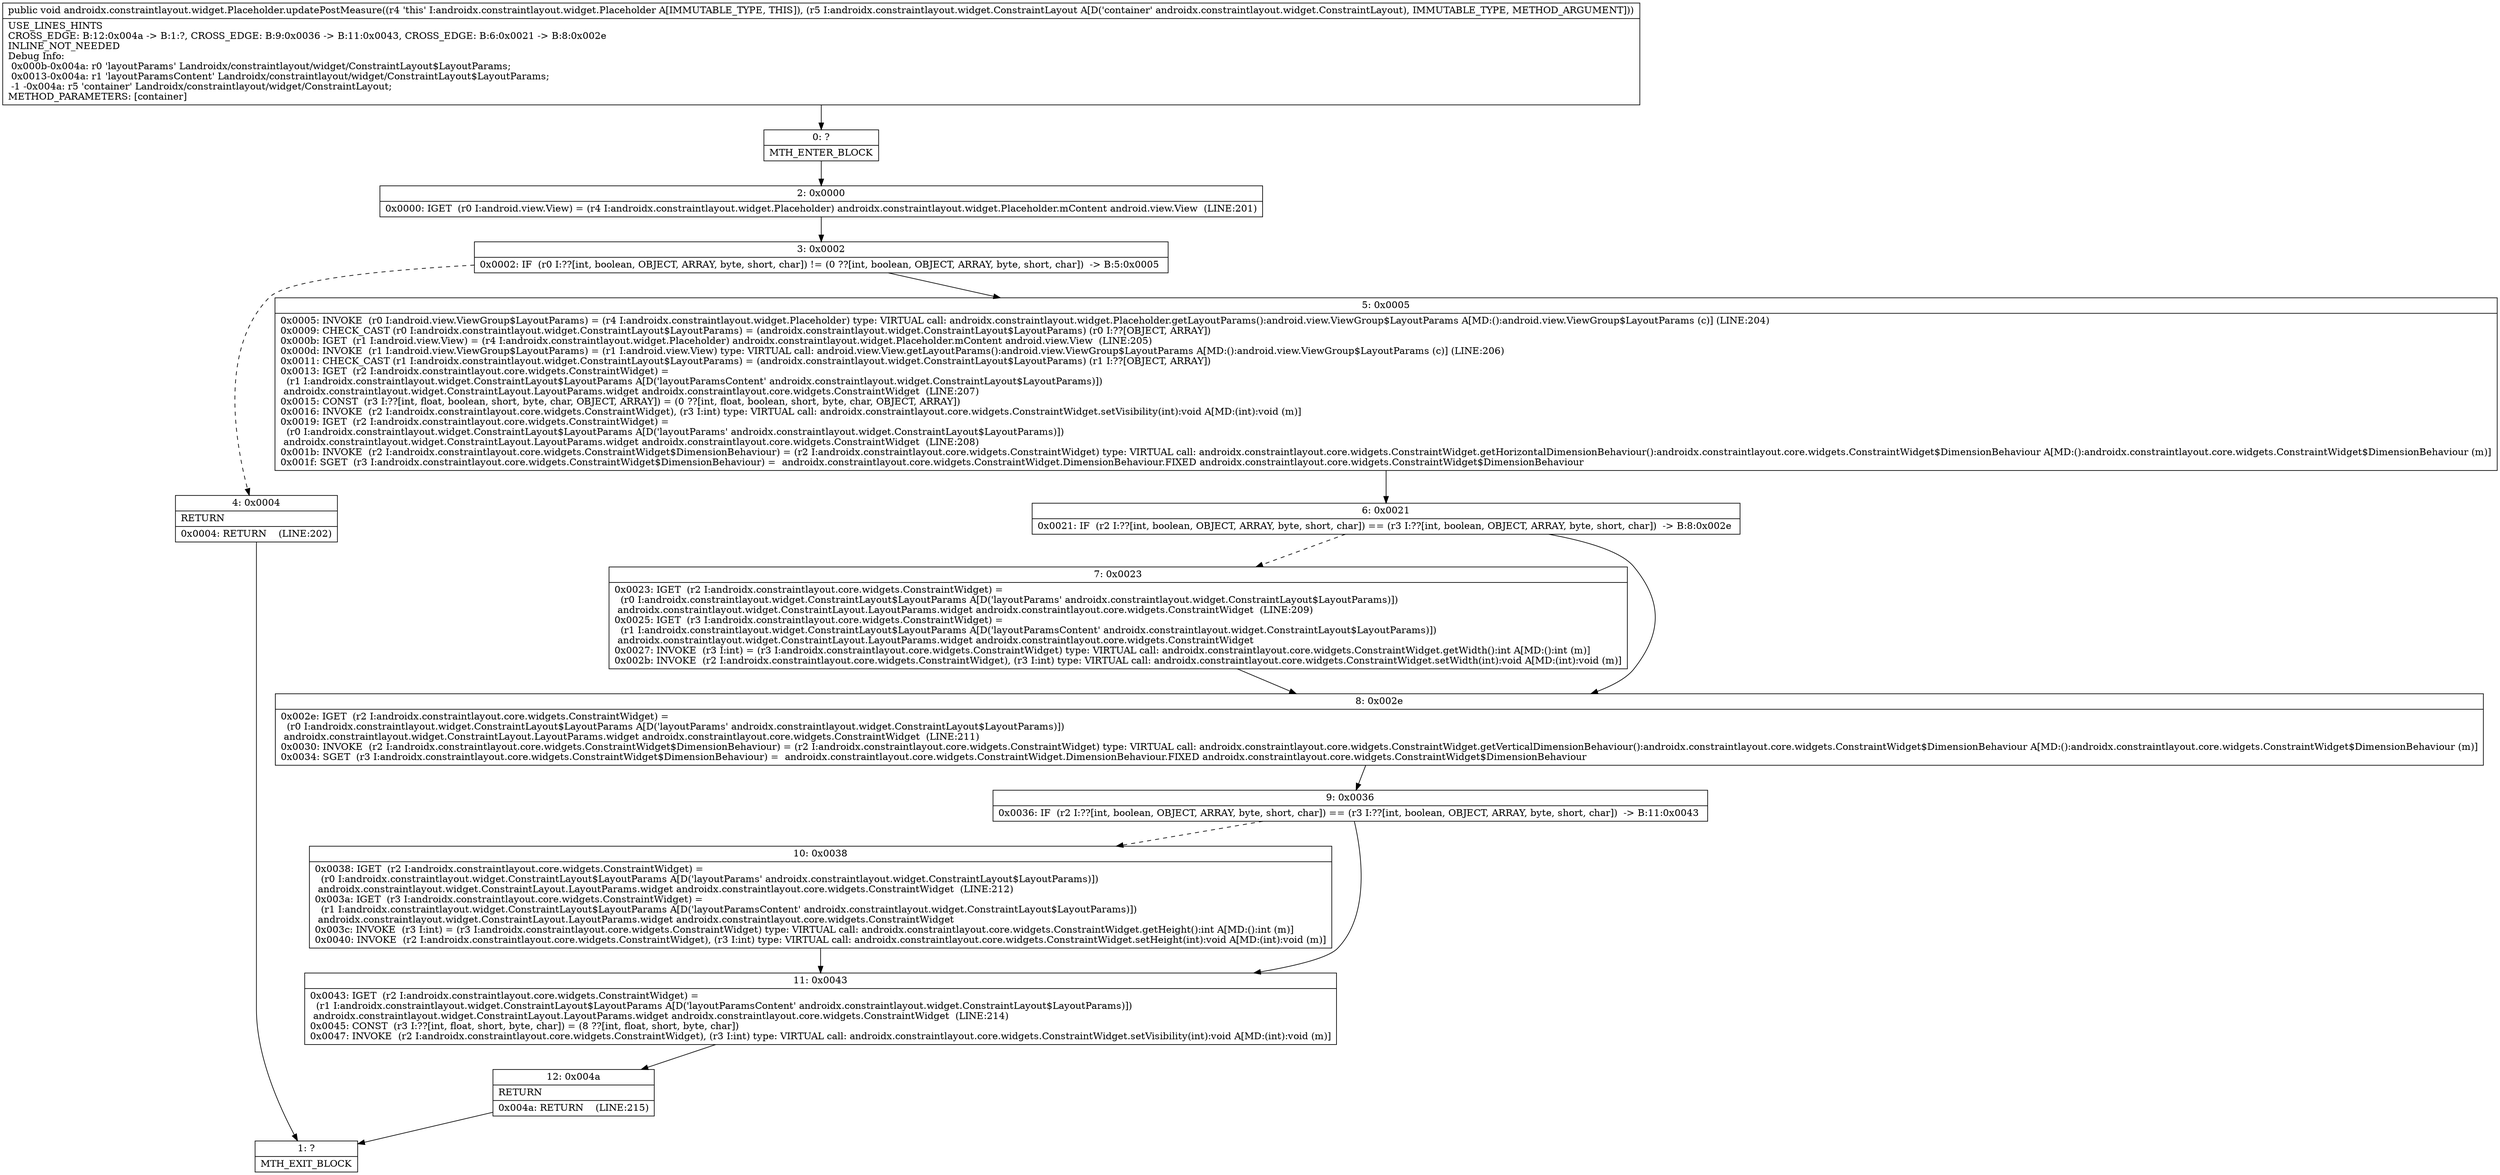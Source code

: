digraph "CFG forandroidx.constraintlayout.widget.Placeholder.updatePostMeasure(Landroidx\/constraintlayout\/widget\/ConstraintLayout;)V" {
Node_0 [shape=record,label="{0\:\ ?|MTH_ENTER_BLOCK\l}"];
Node_2 [shape=record,label="{2\:\ 0x0000|0x0000: IGET  (r0 I:android.view.View) = (r4 I:androidx.constraintlayout.widget.Placeholder) androidx.constraintlayout.widget.Placeholder.mContent android.view.View  (LINE:201)\l}"];
Node_3 [shape=record,label="{3\:\ 0x0002|0x0002: IF  (r0 I:??[int, boolean, OBJECT, ARRAY, byte, short, char]) != (0 ??[int, boolean, OBJECT, ARRAY, byte, short, char])  \-\> B:5:0x0005 \l}"];
Node_4 [shape=record,label="{4\:\ 0x0004|RETURN\l|0x0004: RETURN    (LINE:202)\l}"];
Node_1 [shape=record,label="{1\:\ ?|MTH_EXIT_BLOCK\l}"];
Node_5 [shape=record,label="{5\:\ 0x0005|0x0005: INVOKE  (r0 I:android.view.ViewGroup$LayoutParams) = (r4 I:androidx.constraintlayout.widget.Placeholder) type: VIRTUAL call: androidx.constraintlayout.widget.Placeholder.getLayoutParams():android.view.ViewGroup$LayoutParams A[MD:():android.view.ViewGroup$LayoutParams (c)] (LINE:204)\l0x0009: CHECK_CAST (r0 I:androidx.constraintlayout.widget.ConstraintLayout$LayoutParams) = (androidx.constraintlayout.widget.ConstraintLayout$LayoutParams) (r0 I:??[OBJECT, ARRAY]) \l0x000b: IGET  (r1 I:android.view.View) = (r4 I:androidx.constraintlayout.widget.Placeholder) androidx.constraintlayout.widget.Placeholder.mContent android.view.View  (LINE:205)\l0x000d: INVOKE  (r1 I:android.view.ViewGroup$LayoutParams) = (r1 I:android.view.View) type: VIRTUAL call: android.view.View.getLayoutParams():android.view.ViewGroup$LayoutParams A[MD:():android.view.ViewGroup$LayoutParams (c)] (LINE:206)\l0x0011: CHECK_CAST (r1 I:androidx.constraintlayout.widget.ConstraintLayout$LayoutParams) = (androidx.constraintlayout.widget.ConstraintLayout$LayoutParams) (r1 I:??[OBJECT, ARRAY]) \l0x0013: IGET  (r2 I:androidx.constraintlayout.core.widgets.ConstraintWidget) = \l  (r1 I:androidx.constraintlayout.widget.ConstraintLayout$LayoutParams A[D('layoutParamsContent' androidx.constraintlayout.widget.ConstraintLayout$LayoutParams)])\l androidx.constraintlayout.widget.ConstraintLayout.LayoutParams.widget androidx.constraintlayout.core.widgets.ConstraintWidget  (LINE:207)\l0x0015: CONST  (r3 I:??[int, float, boolean, short, byte, char, OBJECT, ARRAY]) = (0 ??[int, float, boolean, short, byte, char, OBJECT, ARRAY]) \l0x0016: INVOKE  (r2 I:androidx.constraintlayout.core.widgets.ConstraintWidget), (r3 I:int) type: VIRTUAL call: androidx.constraintlayout.core.widgets.ConstraintWidget.setVisibility(int):void A[MD:(int):void (m)]\l0x0019: IGET  (r2 I:androidx.constraintlayout.core.widgets.ConstraintWidget) = \l  (r0 I:androidx.constraintlayout.widget.ConstraintLayout$LayoutParams A[D('layoutParams' androidx.constraintlayout.widget.ConstraintLayout$LayoutParams)])\l androidx.constraintlayout.widget.ConstraintLayout.LayoutParams.widget androidx.constraintlayout.core.widgets.ConstraintWidget  (LINE:208)\l0x001b: INVOKE  (r2 I:androidx.constraintlayout.core.widgets.ConstraintWidget$DimensionBehaviour) = (r2 I:androidx.constraintlayout.core.widgets.ConstraintWidget) type: VIRTUAL call: androidx.constraintlayout.core.widgets.ConstraintWidget.getHorizontalDimensionBehaviour():androidx.constraintlayout.core.widgets.ConstraintWidget$DimensionBehaviour A[MD:():androidx.constraintlayout.core.widgets.ConstraintWidget$DimensionBehaviour (m)]\l0x001f: SGET  (r3 I:androidx.constraintlayout.core.widgets.ConstraintWidget$DimensionBehaviour) =  androidx.constraintlayout.core.widgets.ConstraintWidget.DimensionBehaviour.FIXED androidx.constraintlayout.core.widgets.ConstraintWidget$DimensionBehaviour \l}"];
Node_6 [shape=record,label="{6\:\ 0x0021|0x0021: IF  (r2 I:??[int, boolean, OBJECT, ARRAY, byte, short, char]) == (r3 I:??[int, boolean, OBJECT, ARRAY, byte, short, char])  \-\> B:8:0x002e \l}"];
Node_7 [shape=record,label="{7\:\ 0x0023|0x0023: IGET  (r2 I:androidx.constraintlayout.core.widgets.ConstraintWidget) = \l  (r0 I:androidx.constraintlayout.widget.ConstraintLayout$LayoutParams A[D('layoutParams' androidx.constraintlayout.widget.ConstraintLayout$LayoutParams)])\l androidx.constraintlayout.widget.ConstraintLayout.LayoutParams.widget androidx.constraintlayout.core.widgets.ConstraintWidget  (LINE:209)\l0x0025: IGET  (r3 I:androidx.constraintlayout.core.widgets.ConstraintWidget) = \l  (r1 I:androidx.constraintlayout.widget.ConstraintLayout$LayoutParams A[D('layoutParamsContent' androidx.constraintlayout.widget.ConstraintLayout$LayoutParams)])\l androidx.constraintlayout.widget.ConstraintLayout.LayoutParams.widget androidx.constraintlayout.core.widgets.ConstraintWidget \l0x0027: INVOKE  (r3 I:int) = (r3 I:androidx.constraintlayout.core.widgets.ConstraintWidget) type: VIRTUAL call: androidx.constraintlayout.core.widgets.ConstraintWidget.getWidth():int A[MD:():int (m)]\l0x002b: INVOKE  (r2 I:androidx.constraintlayout.core.widgets.ConstraintWidget), (r3 I:int) type: VIRTUAL call: androidx.constraintlayout.core.widgets.ConstraintWidget.setWidth(int):void A[MD:(int):void (m)]\l}"];
Node_8 [shape=record,label="{8\:\ 0x002e|0x002e: IGET  (r2 I:androidx.constraintlayout.core.widgets.ConstraintWidget) = \l  (r0 I:androidx.constraintlayout.widget.ConstraintLayout$LayoutParams A[D('layoutParams' androidx.constraintlayout.widget.ConstraintLayout$LayoutParams)])\l androidx.constraintlayout.widget.ConstraintLayout.LayoutParams.widget androidx.constraintlayout.core.widgets.ConstraintWidget  (LINE:211)\l0x0030: INVOKE  (r2 I:androidx.constraintlayout.core.widgets.ConstraintWidget$DimensionBehaviour) = (r2 I:androidx.constraintlayout.core.widgets.ConstraintWidget) type: VIRTUAL call: androidx.constraintlayout.core.widgets.ConstraintWidget.getVerticalDimensionBehaviour():androidx.constraintlayout.core.widgets.ConstraintWidget$DimensionBehaviour A[MD:():androidx.constraintlayout.core.widgets.ConstraintWidget$DimensionBehaviour (m)]\l0x0034: SGET  (r3 I:androidx.constraintlayout.core.widgets.ConstraintWidget$DimensionBehaviour) =  androidx.constraintlayout.core.widgets.ConstraintWidget.DimensionBehaviour.FIXED androidx.constraintlayout.core.widgets.ConstraintWidget$DimensionBehaviour \l}"];
Node_9 [shape=record,label="{9\:\ 0x0036|0x0036: IF  (r2 I:??[int, boolean, OBJECT, ARRAY, byte, short, char]) == (r3 I:??[int, boolean, OBJECT, ARRAY, byte, short, char])  \-\> B:11:0x0043 \l}"];
Node_10 [shape=record,label="{10\:\ 0x0038|0x0038: IGET  (r2 I:androidx.constraintlayout.core.widgets.ConstraintWidget) = \l  (r0 I:androidx.constraintlayout.widget.ConstraintLayout$LayoutParams A[D('layoutParams' androidx.constraintlayout.widget.ConstraintLayout$LayoutParams)])\l androidx.constraintlayout.widget.ConstraintLayout.LayoutParams.widget androidx.constraintlayout.core.widgets.ConstraintWidget  (LINE:212)\l0x003a: IGET  (r3 I:androidx.constraintlayout.core.widgets.ConstraintWidget) = \l  (r1 I:androidx.constraintlayout.widget.ConstraintLayout$LayoutParams A[D('layoutParamsContent' androidx.constraintlayout.widget.ConstraintLayout$LayoutParams)])\l androidx.constraintlayout.widget.ConstraintLayout.LayoutParams.widget androidx.constraintlayout.core.widgets.ConstraintWidget \l0x003c: INVOKE  (r3 I:int) = (r3 I:androidx.constraintlayout.core.widgets.ConstraintWidget) type: VIRTUAL call: androidx.constraintlayout.core.widgets.ConstraintWidget.getHeight():int A[MD:():int (m)]\l0x0040: INVOKE  (r2 I:androidx.constraintlayout.core.widgets.ConstraintWidget), (r3 I:int) type: VIRTUAL call: androidx.constraintlayout.core.widgets.ConstraintWidget.setHeight(int):void A[MD:(int):void (m)]\l}"];
Node_11 [shape=record,label="{11\:\ 0x0043|0x0043: IGET  (r2 I:androidx.constraintlayout.core.widgets.ConstraintWidget) = \l  (r1 I:androidx.constraintlayout.widget.ConstraintLayout$LayoutParams A[D('layoutParamsContent' androidx.constraintlayout.widget.ConstraintLayout$LayoutParams)])\l androidx.constraintlayout.widget.ConstraintLayout.LayoutParams.widget androidx.constraintlayout.core.widgets.ConstraintWidget  (LINE:214)\l0x0045: CONST  (r3 I:??[int, float, short, byte, char]) = (8 ??[int, float, short, byte, char]) \l0x0047: INVOKE  (r2 I:androidx.constraintlayout.core.widgets.ConstraintWidget), (r3 I:int) type: VIRTUAL call: androidx.constraintlayout.core.widgets.ConstraintWidget.setVisibility(int):void A[MD:(int):void (m)]\l}"];
Node_12 [shape=record,label="{12\:\ 0x004a|RETURN\l|0x004a: RETURN    (LINE:215)\l}"];
MethodNode[shape=record,label="{public void androidx.constraintlayout.widget.Placeholder.updatePostMeasure((r4 'this' I:androidx.constraintlayout.widget.Placeholder A[IMMUTABLE_TYPE, THIS]), (r5 I:androidx.constraintlayout.widget.ConstraintLayout A[D('container' androidx.constraintlayout.widget.ConstraintLayout), IMMUTABLE_TYPE, METHOD_ARGUMENT]))  | USE_LINES_HINTS\lCROSS_EDGE: B:12:0x004a \-\> B:1:?, CROSS_EDGE: B:9:0x0036 \-\> B:11:0x0043, CROSS_EDGE: B:6:0x0021 \-\> B:8:0x002e\lINLINE_NOT_NEEDED\lDebug Info:\l  0x000b\-0x004a: r0 'layoutParams' Landroidx\/constraintlayout\/widget\/ConstraintLayout$LayoutParams;\l  0x0013\-0x004a: r1 'layoutParamsContent' Landroidx\/constraintlayout\/widget\/ConstraintLayout$LayoutParams;\l  \-1 \-0x004a: r5 'container' Landroidx\/constraintlayout\/widget\/ConstraintLayout;\lMETHOD_PARAMETERS: [container]\l}"];
MethodNode -> Node_0;Node_0 -> Node_2;
Node_2 -> Node_3;
Node_3 -> Node_4[style=dashed];
Node_3 -> Node_5;
Node_4 -> Node_1;
Node_5 -> Node_6;
Node_6 -> Node_7[style=dashed];
Node_6 -> Node_8;
Node_7 -> Node_8;
Node_8 -> Node_9;
Node_9 -> Node_10[style=dashed];
Node_9 -> Node_11;
Node_10 -> Node_11;
Node_11 -> Node_12;
Node_12 -> Node_1;
}

